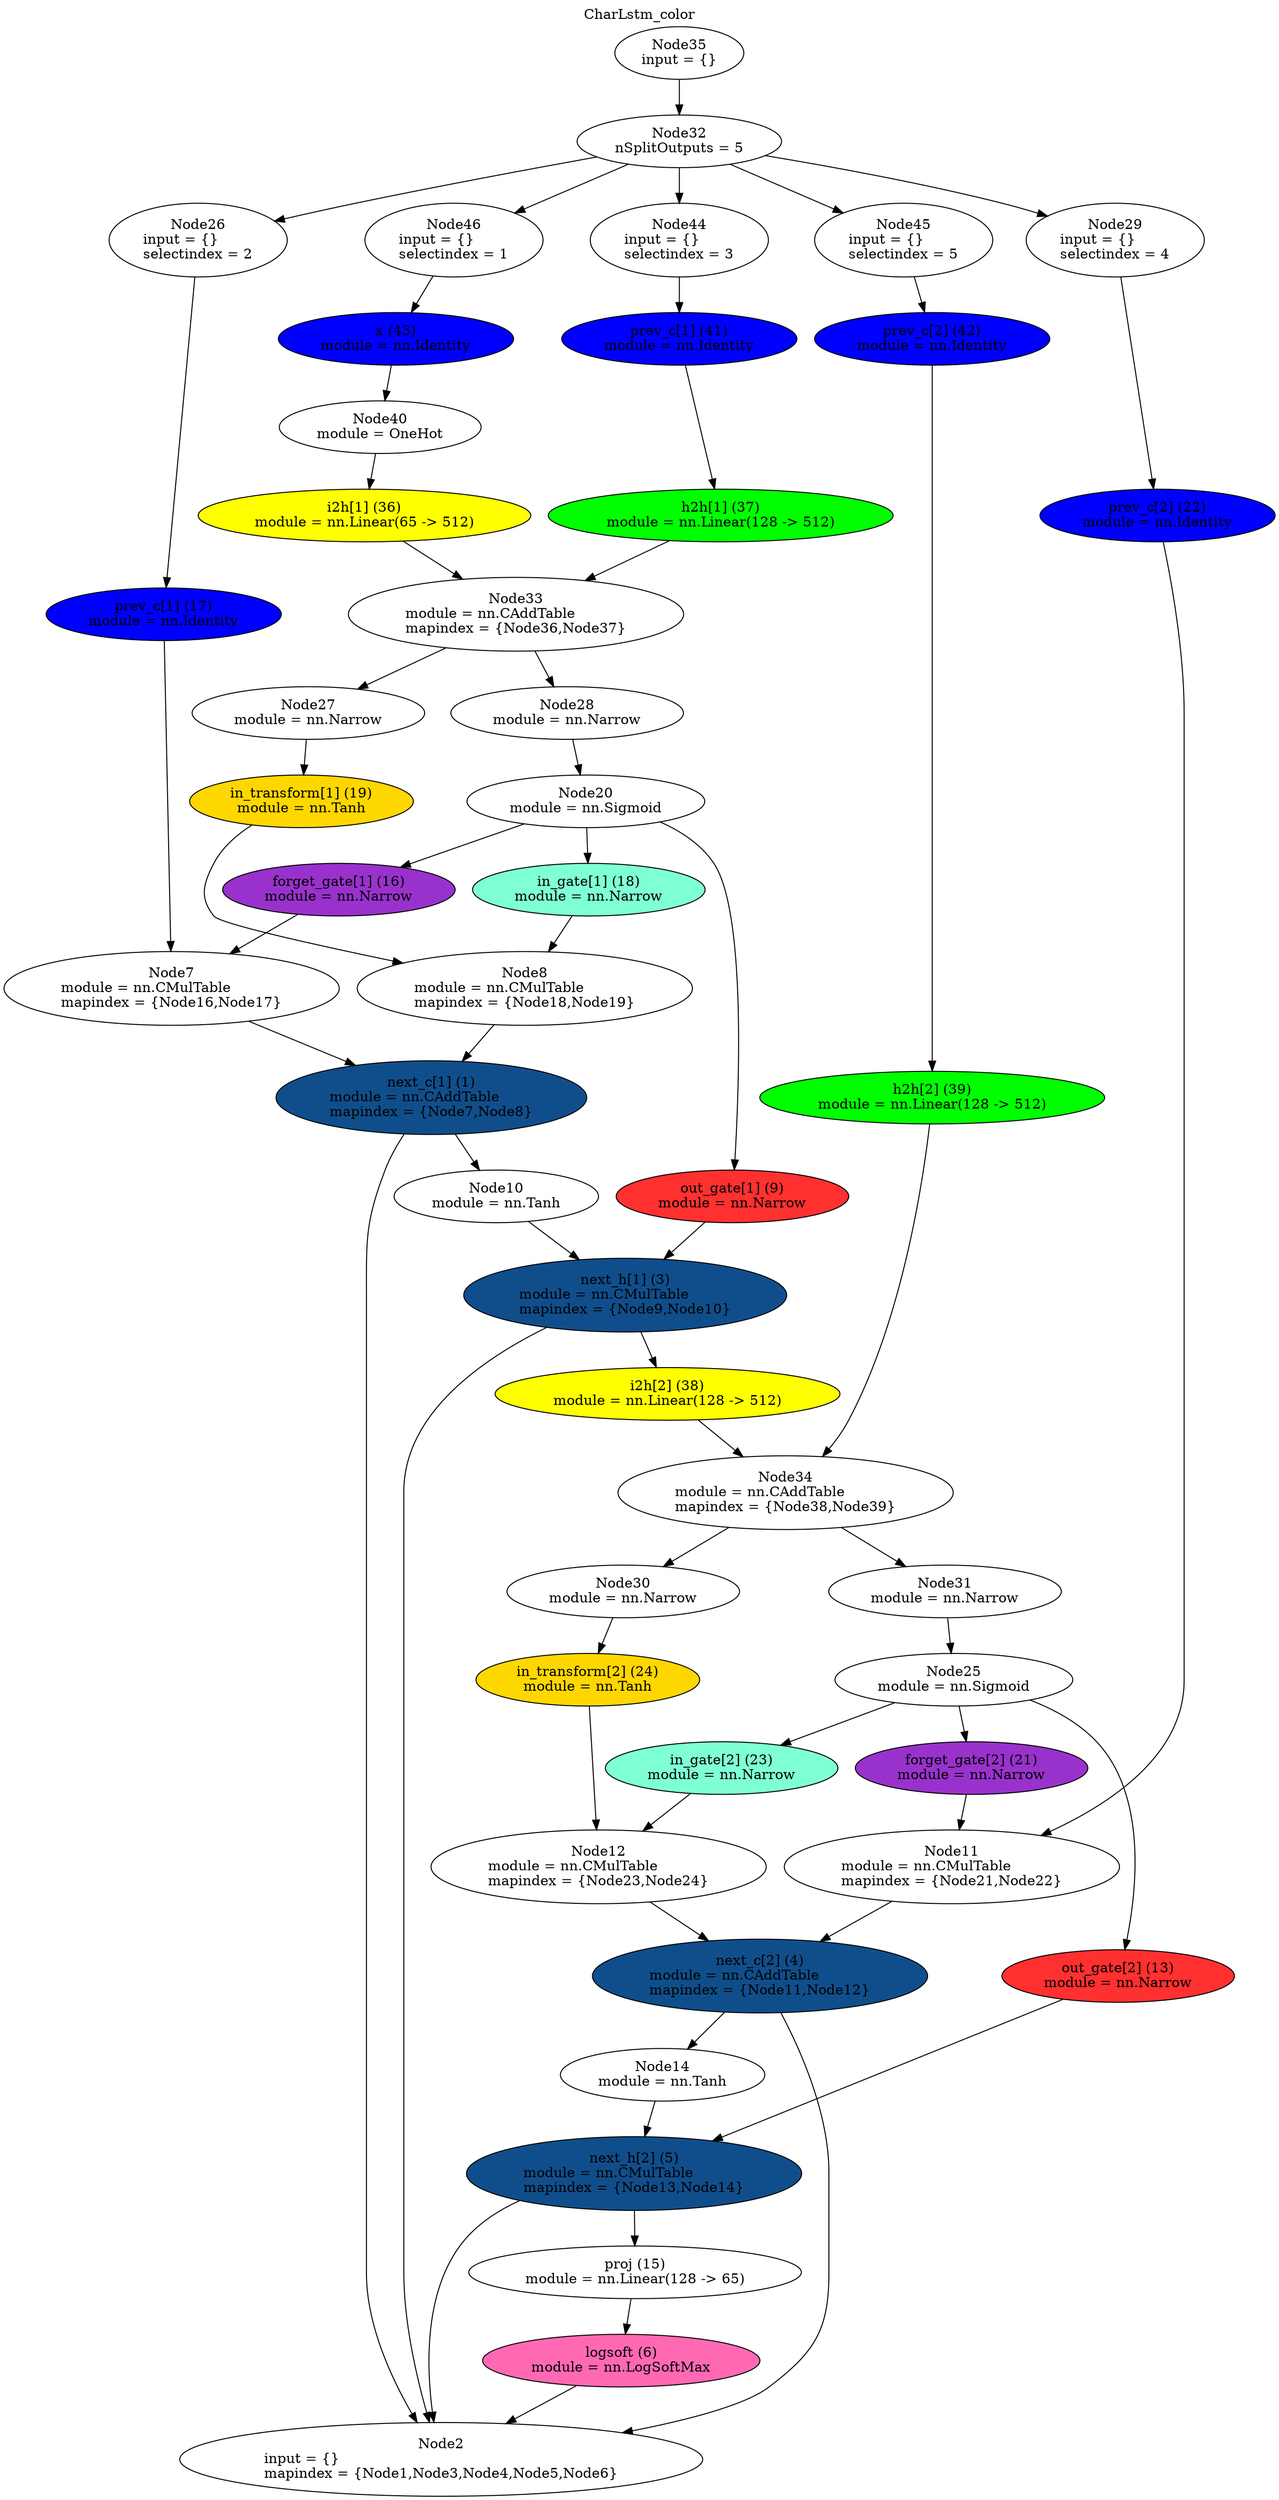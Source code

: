 digraph G {
labelloc="t";
label="CharLstm_color";
node [shape = oval]; 
n1[label="next_c[1] (1)\nmodule = nn.CAddTable\lmapindex = {Node7,Node8}" style=filled tooltip="[...e/ubuntu/torch/install/share/lua/5.1/crnn/model/LSTM.lua]:46" fillcolor="dodgerblue4"];
n2[label="Node2\ninput = {}\lmapindex = {Node1,Node3,Node4,Node5,Node6}" tooltip="[[C]]:-1"];
n3[label="next_h[1] (3)\nmodule = nn.CMulTable\lmapindex = {Node9,Node10}" style=filled tooltip="[...e/ubuntu/torch/install/share/lua/5.1/crnn/model/LSTM.lua]:50" fillcolor="dodgerblue4"];
n4[label="next_c[2] (4)\nmodule = nn.CAddTable\lmapindex = {Node11,Node12}" style=filled tooltip="[...e/ubuntu/torch/install/share/lua/5.1/crnn/model/LSTM.lua]:46" fillcolor="dodgerblue4"];
n5[label="next_h[2] (5)\nmodule = nn.CMulTable\lmapindex = {Node13,Node14}" style=filled tooltip="[...e/ubuntu/torch/install/share/lua/5.1/crnn/model/LSTM.lua]:50" fillcolor="dodgerblue4"];
n6[label="logsoft (6)\nmodule = nn.LogSoftMax" style=filled tooltip="[...e/ubuntu/torch/install/share/lua/5.1/crnn/model/LSTM.lua]:70" fillcolor=hotpink];
n7[label="Node7\nmodule = nn.CMulTable\lmapindex = {Node16,Node17}" tooltip="[...e/ubuntu/torch/install/share/lua/5.1/crnn/model/LSTM.lua]:47"];
n8[label="Node8\nmodule = nn.CMulTable\lmapindex = {Node18,Node19}" tooltip="[...e/ubuntu/torch/install/share/lua/5.1/crnn/model/LSTM.lua]:48"];
n9[label="out_gate[1] (9)\nmodule = nn.Narrow" style=filled tooltip="[...e/ubuntu/torch/install/share/lua/5.1/crnn/model/LSTM.lua]:41" fillcolor="firebrick1"];
n10[label="Node10\nmodule = nn.Tanh" tooltip="[...e/ubuntu/torch/install/share/lua/5.1/crnn/model/LSTM.lua]:50"];
n11[label="Node11\nmodule = nn.CMulTable\lmapindex = {Node21,Node22}" tooltip="[...e/ubuntu/torch/install/share/lua/5.1/crnn/model/LSTM.lua]:47"];
n12[label="Node12\nmodule = nn.CMulTable\lmapindex = {Node23,Node24}" tooltip="[...e/ubuntu/torch/install/share/lua/5.1/crnn/model/LSTM.lua]:48"];
n13[label="out_gate[2] (13)\nmodule = nn.Narrow" style=filled tooltip="[...e/ubuntu/torch/install/share/lua/5.1/crnn/model/LSTM.lua]:41" fillcolor="firebrick1"];
n14[label="Node14\nmodule = nn.Tanh" tooltip="[...e/ubuntu/torch/install/share/lua/5.1/crnn/model/LSTM.lua]:50"];
n15[label="proj (15)\nmodule = nn.Linear(128 -> 65)" tooltip="[...e/ubuntu/torch/install/share/lua/5.1/crnn/model/LSTM.lua]:69"];
n16[label="forget_gate[1] (16)\nmodule = nn.Narrow" style=filled tooltip="[...e/ubuntu/torch/install/share/lua/5.1/crnn/model/LSTM.lua]:40" fillcolor=darkorchid];
n17[label="prev_c[1] (17)\nmodule = nn.Identity" style=filled tooltip="[...e/ubuntu/torch/install/share/lua/5.1/crnn/model/LSTM.lua]:11" fillcolor=blue];
n18[label="in_gate[1] (18)\nmodule = nn.Narrow" style=filled tooltip="[...e/ubuntu/torch/install/share/lua/5.1/crnn/model/LSTM.lua]:39" fillcolor=aquamarine];
n19[label="in_transform[1] (19)\nmodule = nn.Tanh" style=filled tooltip="[...e/ubuntu/torch/install/share/lua/5.1/crnn/model/LSTM.lua]:44" fillcolor=gold];
n20[label="Node20\nmodule = nn.Sigmoid" tooltip="[...e/ubuntu/torch/install/share/lua/5.1/crnn/model/LSTM.lua]:38"];
n21[label="forget_gate[2] (21)\nmodule = nn.Narrow" style=filled tooltip="[...e/ubuntu/torch/install/share/lua/5.1/crnn/model/LSTM.lua]:40" fillcolor=darkorchid];
n22[label="prev_c[2] (22)\nmodule = nn.Identity" style=filled tooltip="[...e/ubuntu/torch/install/share/lua/5.1/crnn/model/LSTM.lua]:11" fillcolor=blue];
n23[label="in_gate[2] (23)\nmodule = nn.Narrow" style=filled tooltip="[...e/ubuntu/torch/install/share/lua/5.1/crnn/model/LSTM.lua]:39" fillcolor=aquamarine];
n24[label="in_transform[2] (24)\nmodule = nn.Tanh" style=filled tooltip="[...e/ubuntu/torch/install/share/lua/5.1/crnn/model/LSTM.lua]:44" fillcolor=gold];
n25[label="Node25\nmodule = nn.Sigmoid" tooltip="[...e/ubuntu/torch/install/share/lua/5.1/crnn/model/LSTM.lua]:38"];
n26[label="Node26\ninput = {}\lselectindex = 2" tooltip="[[C]]:-1-2"];
n27[label="Node27\nmodule = nn.Narrow" tooltip="[...e/ubuntu/torch/install/share/lua/5.1/crnn/model/LSTM.lua]:43"];
n28[label="Node28\nmodule = nn.Narrow" tooltip="[...e/ubuntu/torch/install/share/lua/5.1/crnn/model/LSTM.lua]:37"];
n29[label="Node29\ninput = {}\lselectindex = 4" tooltip="[[C]]:-1-4"];
n30[label="Node30\nmodule = nn.Narrow" tooltip="[...e/ubuntu/torch/install/share/lua/5.1/crnn/model/LSTM.lua]:43"];
n31[label="Node31\nmodule = nn.Narrow" tooltip="[...e/ubuntu/torch/install/share/lua/5.1/crnn/model/LSTM.lua]:37"];
n32[label="Node32\nnSplitOutputs = 5" tooltip="[[C]]:-1-mnode"];
n33[label="Node33\nmodule = nn.CAddTable\lmapindex = {Node36,Node37}" tooltip="[...e/ubuntu/torch/install/share/lua/5.1/crnn/model/LSTM.lua]:35"];
n34[label="Node34\nmodule = nn.CAddTable\lmapindex = {Node38,Node39}" tooltip="[...e/ubuntu/torch/install/share/lua/5.1/crnn/model/LSTM.lua]:35"];
n35[label="Node35\ninput = {}" tooltip="[[C]]:-1"];
n36[label="i2h[1] (36)\nmodule = nn.Linear(65 -> 512)" style=filled tooltip="[...e/ubuntu/torch/install/share/lua/5.1/crnn/model/LSTM.lua]:33" fillcolor=yellow];
n37[label="h2h[1] (37)\nmodule = nn.Linear(128 -> 512)" style=filled tooltip="[...e/ubuntu/torch/install/share/lua/5.1/crnn/model/LSTM.lua]:34" fillcolor=green];
n38[label="i2h[2] (38)\nmodule = nn.Linear(128 -> 512)" style=filled tooltip="[...e/ubuntu/torch/install/share/lua/5.1/crnn/model/LSTM.lua]:33" fillcolor=yellow];
n39[label="h2h[2] (39)\nmodule = nn.Linear(128 -> 512)" style=filled tooltip="[...e/ubuntu/torch/install/share/lua/5.1/crnn/model/LSTM.lua]:34" fillcolor=green];
n40[label="Node40\nmodule = OneHot" tooltip="[...e/ubuntu/torch/install/share/lua/5.1/crnn/model/LSTM.lua]:25"];
n41[label="prev_c[1] (41)\nmodule = nn.Identity" style=filled tooltip="[...e/ubuntu/torch/install/share/lua/5.1/crnn/model/LSTM.lua]:13" fillcolor=blue];
n42[label="prev_c[2] (42)\nmodule = nn.Identity" style=filled tooltip="[...e/ubuntu/torch/install/share/lua/5.1/crnn/model/LSTM.lua]:13" fillcolor=blue];
n43[label="x (43)\nmodule = nn.Identity" style=filled tooltip="[...e/ubuntu/torch/install/share/lua/5.1/crnn/model/LSTM.lua]:8" fillcolor=blue];
n44[label="Node44\ninput = {}\lselectindex = 3" tooltip="[[C]]:-1-3"];
n45[label="Node45\ninput = {}\lselectindex = 5" tooltip="[[C]]:-1-5"];
n46[label="Node46\ninput = {}\lselectindex = 1" tooltip="[[C]]:-1-1"];
n1 -> n2;
n3 -> n2;
n4 -> n2;
n5 -> n2;
n6 -> n2;
n7 -> n1;
n8 -> n1;
n9 -> n3;
n10 -> n3;
n11 -> n4;
n12 -> n4;
n13 -> n5;
n14 -> n5;
n15 -> n6;
n16 -> n7;
n17 -> n7;
n18 -> n8;
n19 -> n8;
n20 -> n9;
n1 -> n10;
n21 -> n11;
n22 -> n11;
n23 -> n12;
n24 -> n12;
n25 -> n13;
n4 -> n14;
n5 -> n15;
n20 -> n16;
n26 -> n17;
n20 -> n18;
n27 -> n19;
n28 -> n20;
n25 -> n21;
n29 -> n22;
n25 -> n23;
n30 -> n24;
n31 -> n25;
n32 -> n26;
n33 -> n27;
n33 -> n28;
n32 -> n29;
n34 -> n30;
n34 -> n31;
n35 -> n32;
n36 -> n33;
n37 -> n33;
n38 -> n34;
n39 -> n34;
n40 -> n36;
n41 -> n37;
n3 -> n38;
n42 -> n39;
n43 -> n40;
n44 -> n41;
n45 -> n42;
n46 -> n43;
n32 -> n44;
n32 -> n45;
n32 -> n46;
}